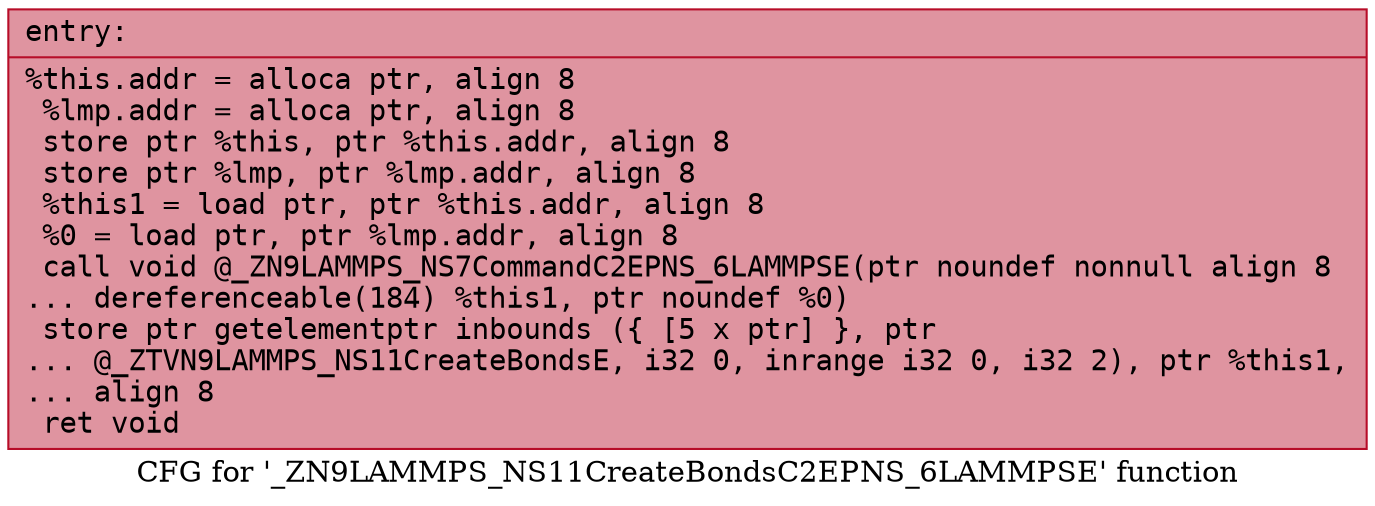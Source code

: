 digraph "CFG for '_ZN9LAMMPS_NS11CreateBondsC2EPNS_6LAMMPSE' function" {
	label="CFG for '_ZN9LAMMPS_NS11CreateBondsC2EPNS_6LAMMPSE' function";

	Node0x5644632d1c20 [shape=record,color="#b70d28ff", style=filled, fillcolor="#b70d2870" fontname="Courier",label="{entry:\l|  %this.addr = alloca ptr, align 8\l  %lmp.addr = alloca ptr, align 8\l  store ptr %this, ptr %this.addr, align 8\l  store ptr %lmp, ptr %lmp.addr, align 8\l  %this1 = load ptr, ptr %this.addr, align 8\l  %0 = load ptr, ptr %lmp.addr, align 8\l  call void @_ZN9LAMMPS_NS7CommandC2EPNS_6LAMMPSE(ptr noundef nonnull align 8\l... dereferenceable(184) %this1, ptr noundef %0)\l  store ptr getelementptr inbounds (\{ [5 x ptr] \}, ptr\l... @_ZTVN9LAMMPS_NS11CreateBondsE, i32 0, inrange i32 0, i32 2), ptr %this1,\l... align 8\l  ret void\l}"];
}
